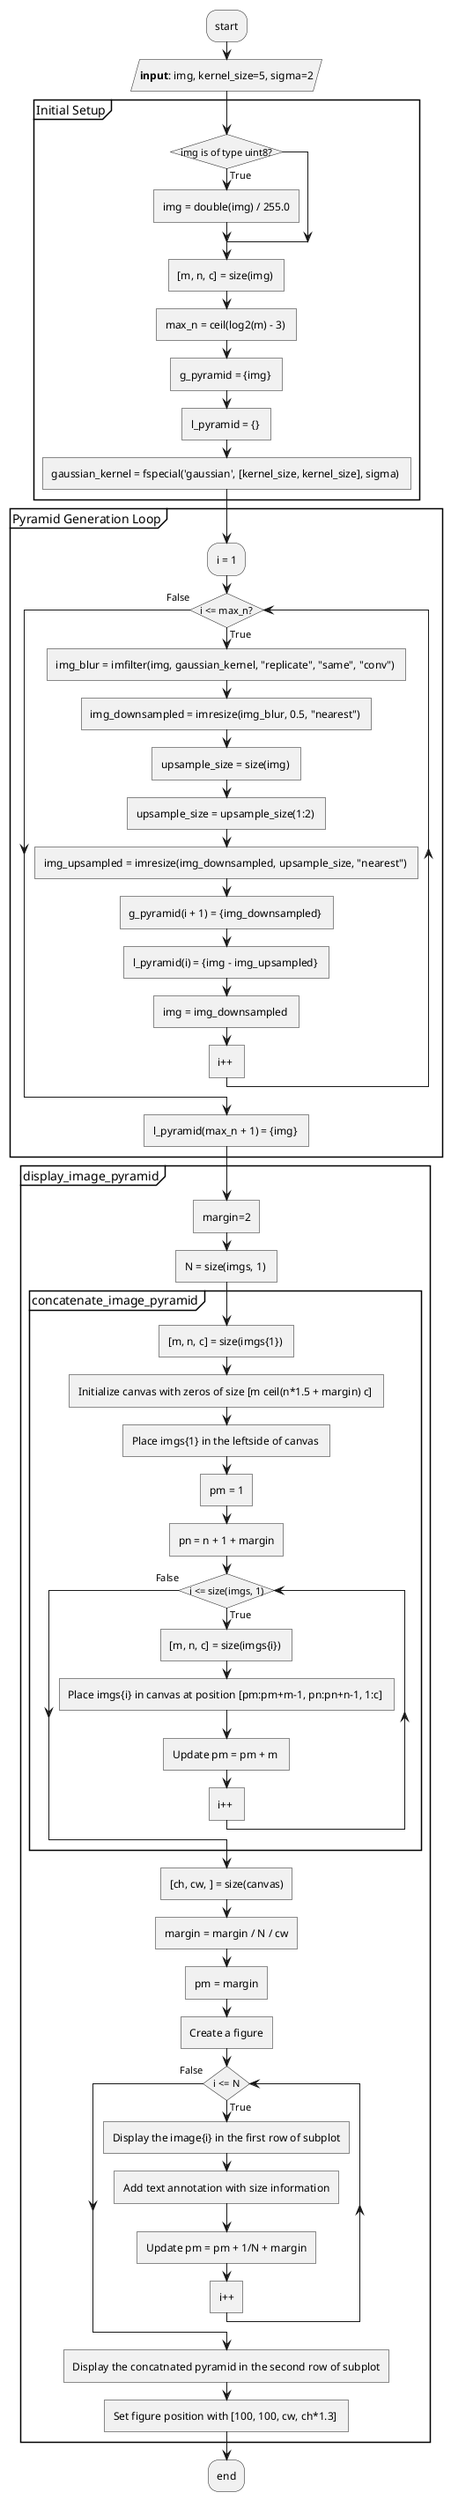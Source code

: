 @startuml GeneratePyramids
skinparam conditionStyle InsideDiamond
skinparam ConditionEndStyle hline

:start;
:**input**: img, kernel_size=5, sigma=2/

partition Initial Setup {
    if (img is of type uint8?) then (True)
        :img = double(img) / 255.0]
    endif
    :[m, n, c] = size(img) ]
    :max_n = ceil(log2(m) - 3) ]
    :g_pyramid = {img} ]
    :l_pyramid = {} ]
    :gaussian_kernel = fspecial('gaussian', [kernel_size, kernel_size], sigma) ]
}

partition Pyramid Generation Loop {
    :i = 1;
    while (i <= max_n?) is (True)
        :img_blur = imfilter(img, gaussian_kernel, "replicate", "same", "conv") ]
        :img_downsampled = imresize(img_blur, 0.5, "nearest") ]
        :upsample_size = size(img) ]
        :upsample_size = upsample_size(1:2) ]
        :img_upsampled = imresize(img_downsampled, upsample_size, "nearest") ]
        :g_pyramid(i + 1) = {img_downsampled} ]
        :l_pyramid(i) = {img - img_upsampled} ]
        :img = img_downsampled ]
        :i++ ]
    endwhile (False)
    :l_pyramid(max_n + 1) = {img} ]
}



partition display_image_pyramid {

    :margin=2]
    :N = size(imgs, 1) ]
    partition concatenate_image_pyramid {
        :[m, n, c] = size(imgs{1}) ]
        :Initialize canvas with zeros of size [m ceil(n*1.5 + margin) c] ]
        :Place imgs{1} in the leftside of canvas ]
        
        :pm = 1]
        :pn = n + 1 + margin]
        while (i <= size(imgs, 1)) is (True)
            :[m, n, c] = size(imgs{i}) ]
            :Place imgs{i} in canvas at position [pm:pm+m-1, pn:pn+n-1, 1:c] ]
            :Update pm = pm + m ]
            :i++ ]
        endwhile (False)
    }
    :[ch, cw, ~] = size(canvas)]
    :margin = margin / N / cw]
    :pm = margin]
    :Create a figure]
    while (i <= N) is (True)
        :Display the image{i} in the first row of subplot]
        :Add text annotation with size information]
        :Update pm = pm + 1/N + margin]
        :i++]
    endwhile (False)
    :Display the concatnated pyramid in the second row of subplot]
    :Set figure position with [100, 100, cw, ch*1.3] ]

}
 :end;
@enduml
